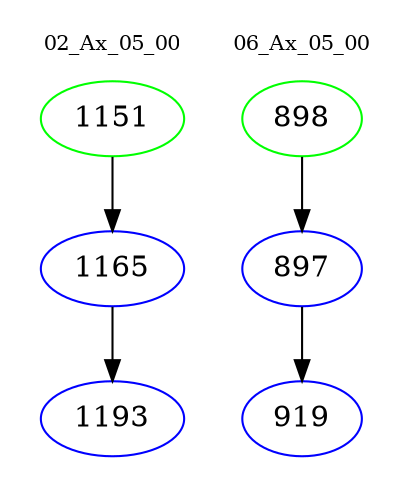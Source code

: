 digraph{
subgraph cluster_0 {
color = white
label = "02_Ax_05_00";
fontsize=10;
T0_1151 [label="1151", color="green"]
T0_1151 -> T0_1165 [color="black"]
T0_1165 [label="1165", color="blue"]
T0_1165 -> T0_1193 [color="black"]
T0_1193 [label="1193", color="blue"]
}
subgraph cluster_1 {
color = white
label = "06_Ax_05_00";
fontsize=10;
T1_898 [label="898", color="green"]
T1_898 -> T1_897 [color="black"]
T1_897 [label="897", color="blue"]
T1_897 -> T1_919 [color="black"]
T1_919 [label="919", color="blue"]
}
}
